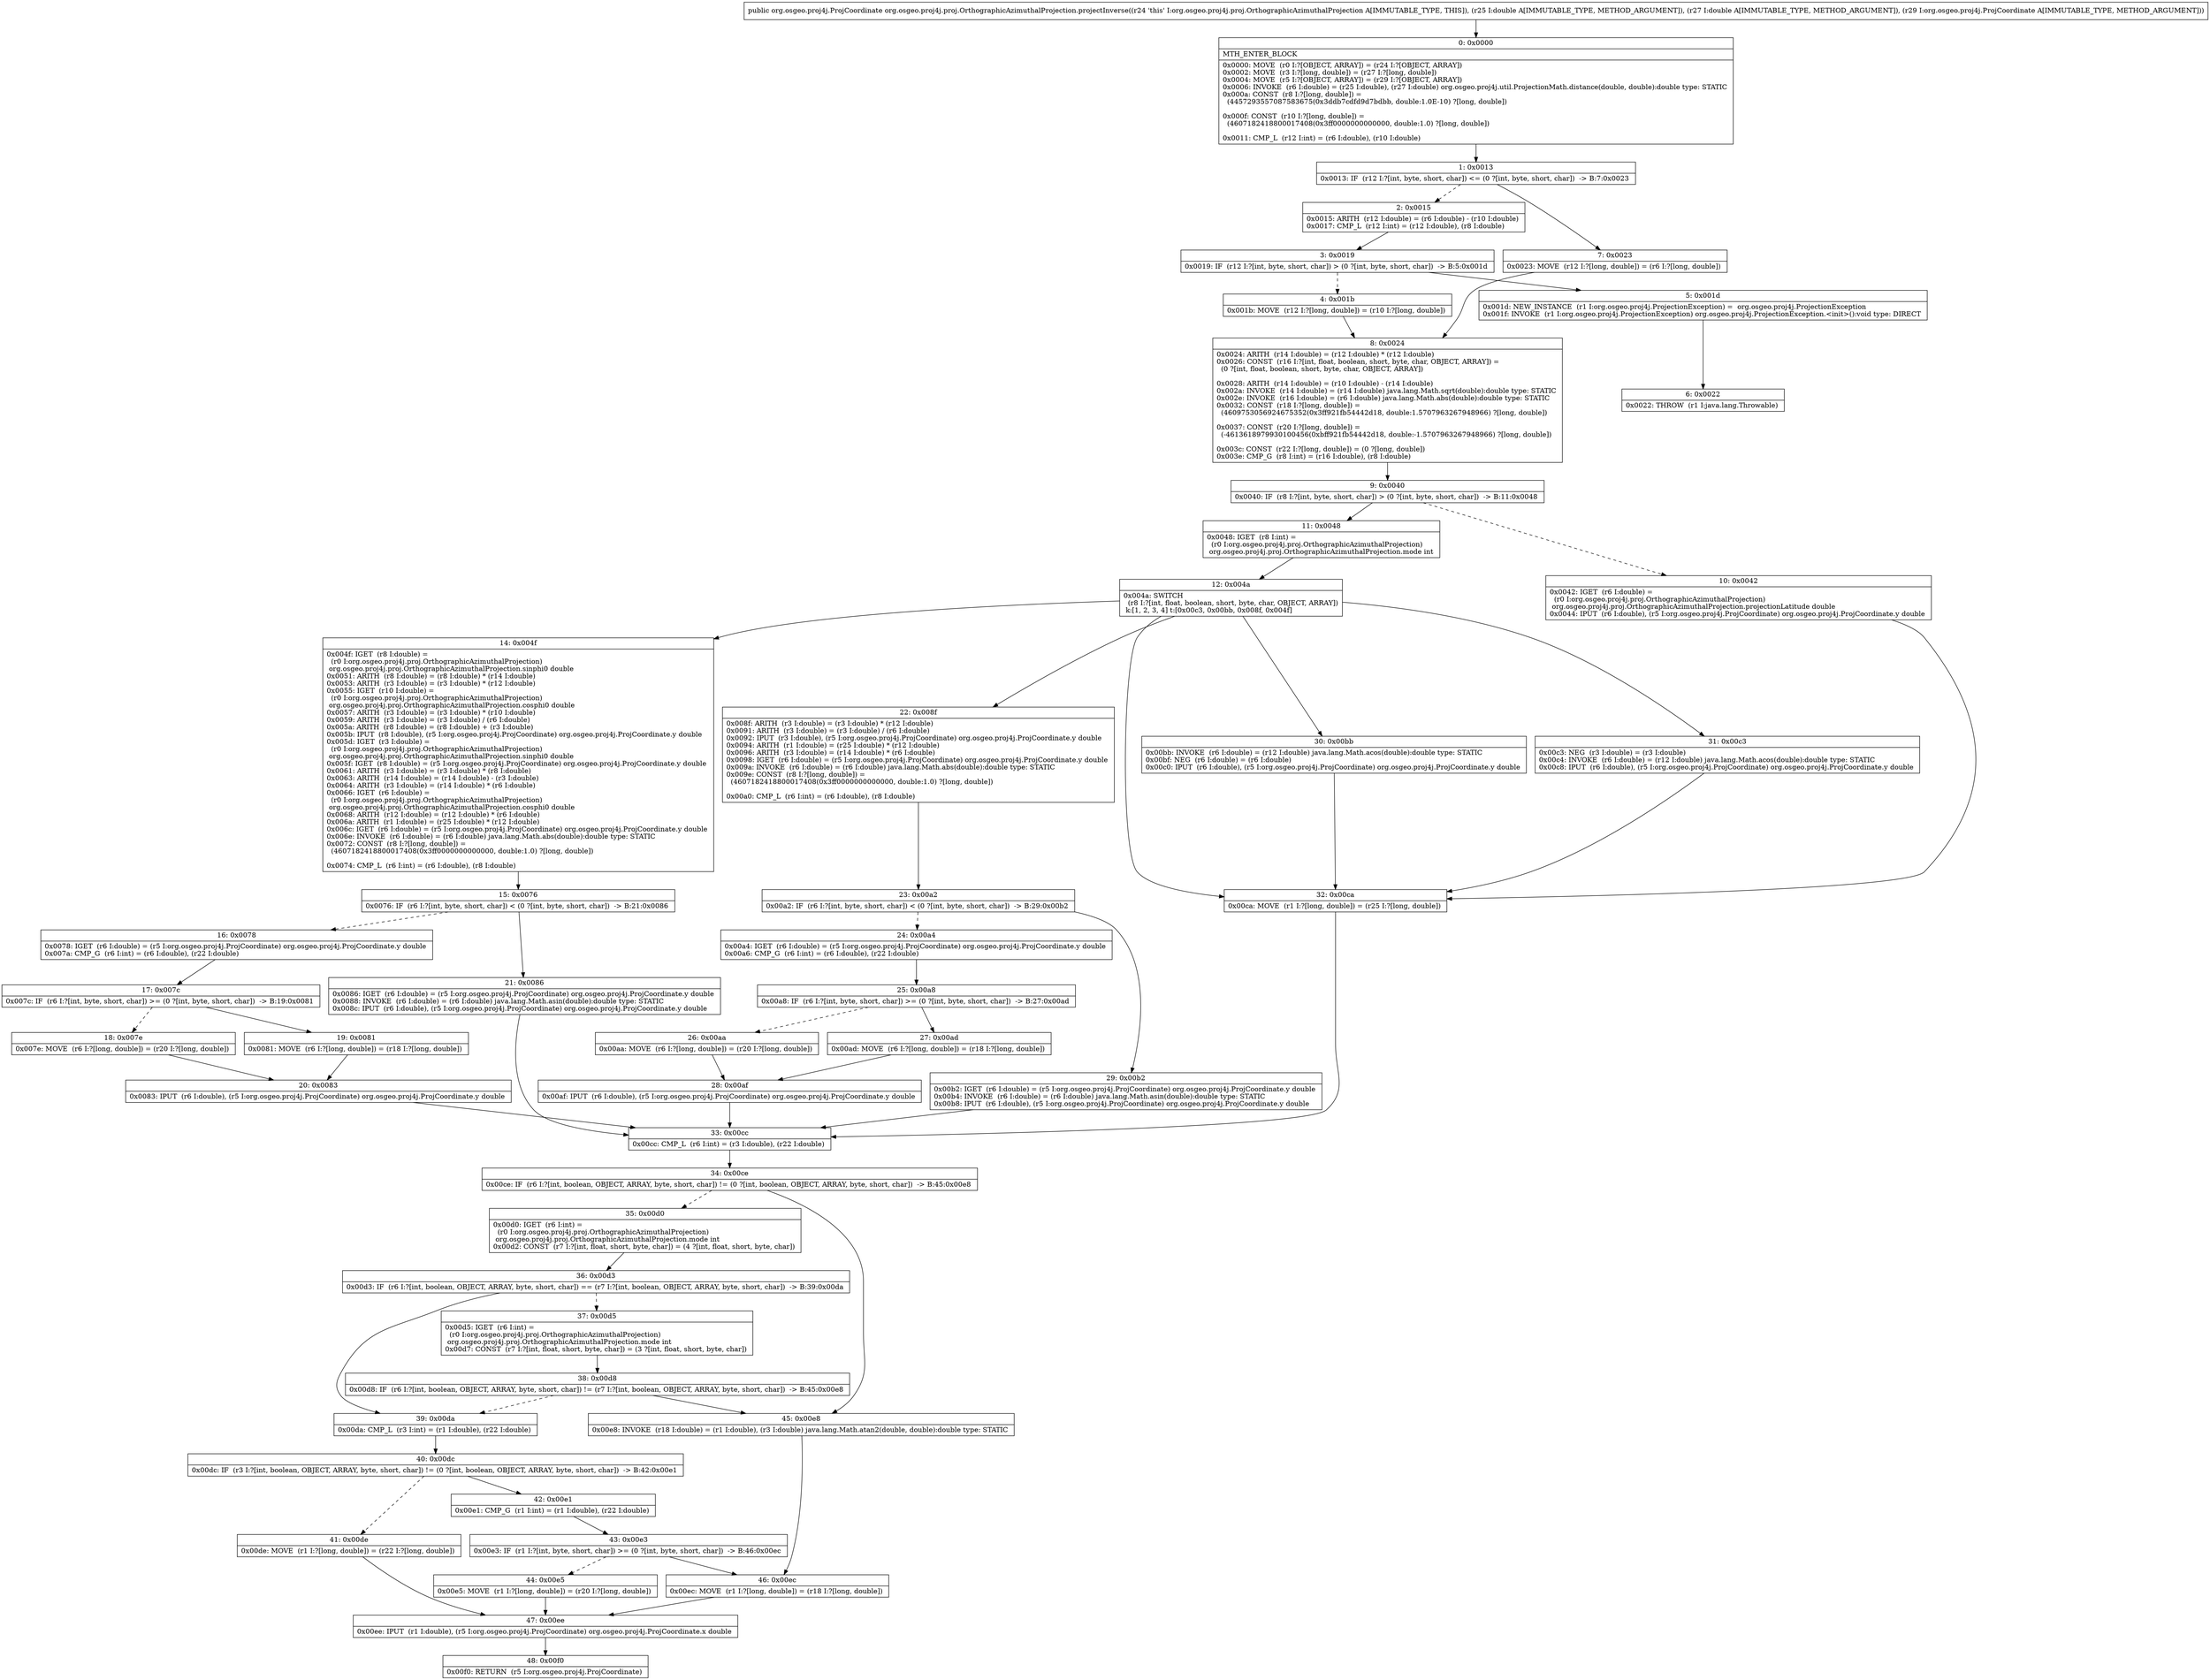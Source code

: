 digraph "CFG fororg.osgeo.proj4j.proj.OrthographicAzimuthalProjection.projectInverse(DDLorg\/osgeo\/proj4j\/ProjCoordinate;)Lorg\/osgeo\/proj4j\/ProjCoordinate;" {
Node_0 [shape=record,label="{0\:\ 0x0000|MTH_ENTER_BLOCK\l|0x0000: MOVE  (r0 I:?[OBJECT, ARRAY]) = (r24 I:?[OBJECT, ARRAY]) \l0x0002: MOVE  (r3 I:?[long, double]) = (r27 I:?[long, double]) \l0x0004: MOVE  (r5 I:?[OBJECT, ARRAY]) = (r29 I:?[OBJECT, ARRAY]) \l0x0006: INVOKE  (r6 I:double) = (r25 I:double), (r27 I:double) org.osgeo.proj4j.util.ProjectionMath.distance(double, double):double type: STATIC \l0x000a: CONST  (r8 I:?[long, double]) = \l  (4457293557087583675(0x3ddb7cdfd9d7bdbb, double:1.0E\-10) ?[long, double])\l \l0x000f: CONST  (r10 I:?[long, double]) = \l  (4607182418800017408(0x3ff0000000000000, double:1.0) ?[long, double])\l \l0x0011: CMP_L  (r12 I:int) = (r6 I:double), (r10 I:double) \l}"];
Node_1 [shape=record,label="{1\:\ 0x0013|0x0013: IF  (r12 I:?[int, byte, short, char]) \<= (0 ?[int, byte, short, char])  \-\> B:7:0x0023 \l}"];
Node_2 [shape=record,label="{2\:\ 0x0015|0x0015: ARITH  (r12 I:double) = (r6 I:double) \- (r10 I:double) \l0x0017: CMP_L  (r12 I:int) = (r12 I:double), (r8 I:double) \l}"];
Node_3 [shape=record,label="{3\:\ 0x0019|0x0019: IF  (r12 I:?[int, byte, short, char]) \> (0 ?[int, byte, short, char])  \-\> B:5:0x001d \l}"];
Node_4 [shape=record,label="{4\:\ 0x001b|0x001b: MOVE  (r12 I:?[long, double]) = (r10 I:?[long, double]) \l}"];
Node_5 [shape=record,label="{5\:\ 0x001d|0x001d: NEW_INSTANCE  (r1 I:org.osgeo.proj4j.ProjectionException) =  org.osgeo.proj4j.ProjectionException \l0x001f: INVOKE  (r1 I:org.osgeo.proj4j.ProjectionException) org.osgeo.proj4j.ProjectionException.\<init\>():void type: DIRECT \l}"];
Node_6 [shape=record,label="{6\:\ 0x0022|0x0022: THROW  (r1 I:java.lang.Throwable) \l}"];
Node_7 [shape=record,label="{7\:\ 0x0023|0x0023: MOVE  (r12 I:?[long, double]) = (r6 I:?[long, double]) \l}"];
Node_8 [shape=record,label="{8\:\ 0x0024|0x0024: ARITH  (r14 I:double) = (r12 I:double) * (r12 I:double) \l0x0026: CONST  (r16 I:?[int, float, boolean, short, byte, char, OBJECT, ARRAY]) = \l  (0 ?[int, float, boolean, short, byte, char, OBJECT, ARRAY])\l \l0x0028: ARITH  (r14 I:double) = (r10 I:double) \- (r14 I:double) \l0x002a: INVOKE  (r14 I:double) = (r14 I:double) java.lang.Math.sqrt(double):double type: STATIC \l0x002e: INVOKE  (r16 I:double) = (r6 I:double) java.lang.Math.abs(double):double type: STATIC \l0x0032: CONST  (r18 I:?[long, double]) = \l  (4609753056924675352(0x3ff921fb54442d18, double:1.5707963267948966) ?[long, double])\l \l0x0037: CONST  (r20 I:?[long, double]) = \l  (\-4613618979930100456(0xbff921fb54442d18, double:\-1.5707963267948966) ?[long, double])\l \l0x003c: CONST  (r22 I:?[long, double]) = (0 ?[long, double]) \l0x003e: CMP_G  (r8 I:int) = (r16 I:double), (r8 I:double) \l}"];
Node_9 [shape=record,label="{9\:\ 0x0040|0x0040: IF  (r8 I:?[int, byte, short, char]) \> (0 ?[int, byte, short, char])  \-\> B:11:0x0048 \l}"];
Node_10 [shape=record,label="{10\:\ 0x0042|0x0042: IGET  (r6 I:double) = \l  (r0 I:org.osgeo.proj4j.proj.OrthographicAzimuthalProjection)\l org.osgeo.proj4j.proj.OrthographicAzimuthalProjection.projectionLatitude double \l0x0044: IPUT  (r6 I:double), (r5 I:org.osgeo.proj4j.ProjCoordinate) org.osgeo.proj4j.ProjCoordinate.y double \l}"];
Node_11 [shape=record,label="{11\:\ 0x0048|0x0048: IGET  (r8 I:int) = \l  (r0 I:org.osgeo.proj4j.proj.OrthographicAzimuthalProjection)\l org.osgeo.proj4j.proj.OrthographicAzimuthalProjection.mode int \l}"];
Node_12 [shape=record,label="{12\:\ 0x004a|0x004a: SWITCH  \l  (r8 I:?[int, float, boolean, short, byte, char, OBJECT, ARRAY])\l k:[1, 2, 3, 4] t:[0x00c3, 0x00bb, 0x008f, 0x004f] \l}"];
Node_14 [shape=record,label="{14\:\ 0x004f|0x004f: IGET  (r8 I:double) = \l  (r0 I:org.osgeo.proj4j.proj.OrthographicAzimuthalProjection)\l org.osgeo.proj4j.proj.OrthographicAzimuthalProjection.sinphi0 double \l0x0051: ARITH  (r8 I:double) = (r8 I:double) * (r14 I:double) \l0x0053: ARITH  (r3 I:double) = (r3 I:double) * (r12 I:double) \l0x0055: IGET  (r10 I:double) = \l  (r0 I:org.osgeo.proj4j.proj.OrthographicAzimuthalProjection)\l org.osgeo.proj4j.proj.OrthographicAzimuthalProjection.cosphi0 double \l0x0057: ARITH  (r3 I:double) = (r3 I:double) * (r10 I:double) \l0x0059: ARITH  (r3 I:double) = (r3 I:double) \/ (r6 I:double) \l0x005a: ARITH  (r8 I:double) = (r8 I:double) + (r3 I:double) \l0x005b: IPUT  (r8 I:double), (r5 I:org.osgeo.proj4j.ProjCoordinate) org.osgeo.proj4j.ProjCoordinate.y double \l0x005d: IGET  (r3 I:double) = \l  (r0 I:org.osgeo.proj4j.proj.OrthographicAzimuthalProjection)\l org.osgeo.proj4j.proj.OrthographicAzimuthalProjection.sinphi0 double \l0x005f: IGET  (r8 I:double) = (r5 I:org.osgeo.proj4j.ProjCoordinate) org.osgeo.proj4j.ProjCoordinate.y double \l0x0061: ARITH  (r3 I:double) = (r3 I:double) * (r8 I:double) \l0x0063: ARITH  (r14 I:double) = (r14 I:double) \- (r3 I:double) \l0x0064: ARITH  (r3 I:double) = (r14 I:double) * (r6 I:double) \l0x0066: IGET  (r6 I:double) = \l  (r0 I:org.osgeo.proj4j.proj.OrthographicAzimuthalProjection)\l org.osgeo.proj4j.proj.OrthographicAzimuthalProjection.cosphi0 double \l0x0068: ARITH  (r12 I:double) = (r12 I:double) * (r6 I:double) \l0x006a: ARITH  (r1 I:double) = (r25 I:double) * (r12 I:double) \l0x006c: IGET  (r6 I:double) = (r5 I:org.osgeo.proj4j.ProjCoordinate) org.osgeo.proj4j.ProjCoordinate.y double \l0x006e: INVOKE  (r6 I:double) = (r6 I:double) java.lang.Math.abs(double):double type: STATIC \l0x0072: CONST  (r8 I:?[long, double]) = \l  (4607182418800017408(0x3ff0000000000000, double:1.0) ?[long, double])\l \l0x0074: CMP_L  (r6 I:int) = (r6 I:double), (r8 I:double) \l}"];
Node_15 [shape=record,label="{15\:\ 0x0076|0x0076: IF  (r6 I:?[int, byte, short, char]) \< (0 ?[int, byte, short, char])  \-\> B:21:0x0086 \l}"];
Node_16 [shape=record,label="{16\:\ 0x0078|0x0078: IGET  (r6 I:double) = (r5 I:org.osgeo.proj4j.ProjCoordinate) org.osgeo.proj4j.ProjCoordinate.y double \l0x007a: CMP_G  (r6 I:int) = (r6 I:double), (r22 I:double) \l}"];
Node_17 [shape=record,label="{17\:\ 0x007c|0x007c: IF  (r6 I:?[int, byte, short, char]) \>= (0 ?[int, byte, short, char])  \-\> B:19:0x0081 \l}"];
Node_18 [shape=record,label="{18\:\ 0x007e|0x007e: MOVE  (r6 I:?[long, double]) = (r20 I:?[long, double]) \l}"];
Node_19 [shape=record,label="{19\:\ 0x0081|0x0081: MOVE  (r6 I:?[long, double]) = (r18 I:?[long, double]) \l}"];
Node_20 [shape=record,label="{20\:\ 0x0083|0x0083: IPUT  (r6 I:double), (r5 I:org.osgeo.proj4j.ProjCoordinate) org.osgeo.proj4j.ProjCoordinate.y double \l}"];
Node_21 [shape=record,label="{21\:\ 0x0086|0x0086: IGET  (r6 I:double) = (r5 I:org.osgeo.proj4j.ProjCoordinate) org.osgeo.proj4j.ProjCoordinate.y double \l0x0088: INVOKE  (r6 I:double) = (r6 I:double) java.lang.Math.asin(double):double type: STATIC \l0x008c: IPUT  (r6 I:double), (r5 I:org.osgeo.proj4j.ProjCoordinate) org.osgeo.proj4j.ProjCoordinate.y double \l}"];
Node_22 [shape=record,label="{22\:\ 0x008f|0x008f: ARITH  (r3 I:double) = (r3 I:double) * (r12 I:double) \l0x0091: ARITH  (r3 I:double) = (r3 I:double) \/ (r6 I:double) \l0x0092: IPUT  (r3 I:double), (r5 I:org.osgeo.proj4j.ProjCoordinate) org.osgeo.proj4j.ProjCoordinate.y double \l0x0094: ARITH  (r1 I:double) = (r25 I:double) * (r12 I:double) \l0x0096: ARITH  (r3 I:double) = (r14 I:double) * (r6 I:double) \l0x0098: IGET  (r6 I:double) = (r5 I:org.osgeo.proj4j.ProjCoordinate) org.osgeo.proj4j.ProjCoordinate.y double \l0x009a: INVOKE  (r6 I:double) = (r6 I:double) java.lang.Math.abs(double):double type: STATIC \l0x009e: CONST  (r8 I:?[long, double]) = \l  (4607182418800017408(0x3ff0000000000000, double:1.0) ?[long, double])\l \l0x00a0: CMP_L  (r6 I:int) = (r6 I:double), (r8 I:double) \l}"];
Node_23 [shape=record,label="{23\:\ 0x00a2|0x00a2: IF  (r6 I:?[int, byte, short, char]) \< (0 ?[int, byte, short, char])  \-\> B:29:0x00b2 \l}"];
Node_24 [shape=record,label="{24\:\ 0x00a4|0x00a4: IGET  (r6 I:double) = (r5 I:org.osgeo.proj4j.ProjCoordinate) org.osgeo.proj4j.ProjCoordinate.y double \l0x00a6: CMP_G  (r6 I:int) = (r6 I:double), (r22 I:double) \l}"];
Node_25 [shape=record,label="{25\:\ 0x00a8|0x00a8: IF  (r6 I:?[int, byte, short, char]) \>= (0 ?[int, byte, short, char])  \-\> B:27:0x00ad \l}"];
Node_26 [shape=record,label="{26\:\ 0x00aa|0x00aa: MOVE  (r6 I:?[long, double]) = (r20 I:?[long, double]) \l}"];
Node_27 [shape=record,label="{27\:\ 0x00ad|0x00ad: MOVE  (r6 I:?[long, double]) = (r18 I:?[long, double]) \l}"];
Node_28 [shape=record,label="{28\:\ 0x00af|0x00af: IPUT  (r6 I:double), (r5 I:org.osgeo.proj4j.ProjCoordinate) org.osgeo.proj4j.ProjCoordinate.y double \l}"];
Node_29 [shape=record,label="{29\:\ 0x00b2|0x00b2: IGET  (r6 I:double) = (r5 I:org.osgeo.proj4j.ProjCoordinate) org.osgeo.proj4j.ProjCoordinate.y double \l0x00b4: INVOKE  (r6 I:double) = (r6 I:double) java.lang.Math.asin(double):double type: STATIC \l0x00b8: IPUT  (r6 I:double), (r5 I:org.osgeo.proj4j.ProjCoordinate) org.osgeo.proj4j.ProjCoordinate.y double \l}"];
Node_30 [shape=record,label="{30\:\ 0x00bb|0x00bb: INVOKE  (r6 I:double) = (r12 I:double) java.lang.Math.acos(double):double type: STATIC \l0x00bf: NEG  (r6 I:double) = (r6 I:double) \l0x00c0: IPUT  (r6 I:double), (r5 I:org.osgeo.proj4j.ProjCoordinate) org.osgeo.proj4j.ProjCoordinate.y double \l}"];
Node_31 [shape=record,label="{31\:\ 0x00c3|0x00c3: NEG  (r3 I:double) = (r3 I:double) \l0x00c4: INVOKE  (r6 I:double) = (r12 I:double) java.lang.Math.acos(double):double type: STATIC \l0x00c8: IPUT  (r6 I:double), (r5 I:org.osgeo.proj4j.ProjCoordinate) org.osgeo.proj4j.ProjCoordinate.y double \l}"];
Node_32 [shape=record,label="{32\:\ 0x00ca|0x00ca: MOVE  (r1 I:?[long, double]) = (r25 I:?[long, double]) \l}"];
Node_33 [shape=record,label="{33\:\ 0x00cc|0x00cc: CMP_L  (r6 I:int) = (r3 I:double), (r22 I:double) \l}"];
Node_34 [shape=record,label="{34\:\ 0x00ce|0x00ce: IF  (r6 I:?[int, boolean, OBJECT, ARRAY, byte, short, char]) != (0 ?[int, boolean, OBJECT, ARRAY, byte, short, char])  \-\> B:45:0x00e8 \l}"];
Node_35 [shape=record,label="{35\:\ 0x00d0|0x00d0: IGET  (r6 I:int) = \l  (r0 I:org.osgeo.proj4j.proj.OrthographicAzimuthalProjection)\l org.osgeo.proj4j.proj.OrthographicAzimuthalProjection.mode int \l0x00d2: CONST  (r7 I:?[int, float, short, byte, char]) = (4 ?[int, float, short, byte, char]) \l}"];
Node_36 [shape=record,label="{36\:\ 0x00d3|0x00d3: IF  (r6 I:?[int, boolean, OBJECT, ARRAY, byte, short, char]) == (r7 I:?[int, boolean, OBJECT, ARRAY, byte, short, char])  \-\> B:39:0x00da \l}"];
Node_37 [shape=record,label="{37\:\ 0x00d5|0x00d5: IGET  (r6 I:int) = \l  (r0 I:org.osgeo.proj4j.proj.OrthographicAzimuthalProjection)\l org.osgeo.proj4j.proj.OrthographicAzimuthalProjection.mode int \l0x00d7: CONST  (r7 I:?[int, float, short, byte, char]) = (3 ?[int, float, short, byte, char]) \l}"];
Node_38 [shape=record,label="{38\:\ 0x00d8|0x00d8: IF  (r6 I:?[int, boolean, OBJECT, ARRAY, byte, short, char]) != (r7 I:?[int, boolean, OBJECT, ARRAY, byte, short, char])  \-\> B:45:0x00e8 \l}"];
Node_39 [shape=record,label="{39\:\ 0x00da|0x00da: CMP_L  (r3 I:int) = (r1 I:double), (r22 I:double) \l}"];
Node_40 [shape=record,label="{40\:\ 0x00dc|0x00dc: IF  (r3 I:?[int, boolean, OBJECT, ARRAY, byte, short, char]) != (0 ?[int, boolean, OBJECT, ARRAY, byte, short, char])  \-\> B:42:0x00e1 \l}"];
Node_41 [shape=record,label="{41\:\ 0x00de|0x00de: MOVE  (r1 I:?[long, double]) = (r22 I:?[long, double]) \l}"];
Node_42 [shape=record,label="{42\:\ 0x00e1|0x00e1: CMP_G  (r1 I:int) = (r1 I:double), (r22 I:double) \l}"];
Node_43 [shape=record,label="{43\:\ 0x00e3|0x00e3: IF  (r1 I:?[int, byte, short, char]) \>= (0 ?[int, byte, short, char])  \-\> B:46:0x00ec \l}"];
Node_44 [shape=record,label="{44\:\ 0x00e5|0x00e5: MOVE  (r1 I:?[long, double]) = (r20 I:?[long, double]) \l}"];
Node_45 [shape=record,label="{45\:\ 0x00e8|0x00e8: INVOKE  (r18 I:double) = (r1 I:double), (r3 I:double) java.lang.Math.atan2(double, double):double type: STATIC \l}"];
Node_46 [shape=record,label="{46\:\ 0x00ec|0x00ec: MOVE  (r1 I:?[long, double]) = (r18 I:?[long, double]) \l}"];
Node_47 [shape=record,label="{47\:\ 0x00ee|0x00ee: IPUT  (r1 I:double), (r5 I:org.osgeo.proj4j.ProjCoordinate) org.osgeo.proj4j.ProjCoordinate.x double \l}"];
Node_48 [shape=record,label="{48\:\ 0x00f0|0x00f0: RETURN  (r5 I:org.osgeo.proj4j.ProjCoordinate) \l}"];
MethodNode[shape=record,label="{public org.osgeo.proj4j.ProjCoordinate org.osgeo.proj4j.proj.OrthographicAzimuthalProjection.projectInverse((r24 'this' I:org.osgeo.proj4j.proj.OrthographicAzimuthalProjection A[IMMUTABLE_TYPE, THIS]), (r25 I:double A[IMMUTABLE_TYPE, METHOD_ARGUMENT]), (r27 I:double A[IMMUTABLE_TYPE, METHOD_ARGUMENT]), (r29 I:org.osgeo.proj4j.ProjCoordinate A[IMMUTABLE_TYPE, METHOD_ARGUMENT])) }"];
MethodNode -> Node_0;
Node_0 -> Node_1;
Node_1 -> Node_2[style=dashed];
Node_1 -> Node_7;
Node_2 -> Node_3;
Node_3 -> Node_4[style=dashed];
Node_3 -> Node_5;
Node_4 -> Node_8;
Node_5 -> Node_6;
Node_7 -> Node_8;
Node_8 -> Node_9;
Node_9 -> Node_10[style=dashed];
Node_9 -> Node_11;
Node_10 -> Node_32;
Node_11 -> Node_12;
Node_12 -> Node_14;
Node_12 -> Node_22;
Node_12 -> Node_30;
Node_12 -> Node_31;
Node_12 -> Node_32;
Node_14 -> Node_15;
Node_15 -> Node_16[style=dashed];
Node_15 -> Node_21;
Node_16 -> Node_17;
Node_17 -> Node_18[style=dashed];
Node_17 -> Node_19;
Node_18 -> Node_20;
Node_19 -> Node_20;
Node_20 -> Node_33;
Node_21 -> Node_33;
Node_22 -> Node_23;
Node_23 -> Node_24[style=dashed];
Node_23 -> Node_29;
Node_24 -> Node_25;
Node_25 -> Node_26[style=dashed];
Node_25 -> Node_27;
Node_26 -> Node_28;
Node_27 -> Node_28;
Node_28 -> Node_33;
Node_29 -> Node_33;
Node_30 -> Node_32;
Node_31 -> Node_32;
Node_32 -> Node_33;
Node_33 -> Node_34;
Node_34 -> Node_35[style=dashed];
Node_34 -> Node_45;
Node_35 -> Node_36;
Node_36 -> Node_37[style=dashed];
Node_36 -> Node_39;
Node_37 -> Node_38;
Node_38 -> Node_39[style=dashed];
Node_38 -> Node_45;
Node_39 -> Node_40;
Node_40 -> Node_41[style=dashed];
Node_40 -> Node_42;
Node_41 -> Node_47;
Node_42 -> Node_43;
Node_43 -> Node_44[style=dashed];
Node_43 -> Node_46;
Node_44 -> Node_47;
Node_45 -> Node_46;
Node_46 -> Node_47;
Node_47 -> Node_48;
}

